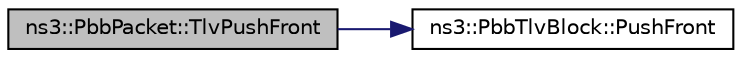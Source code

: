 digraph "ns3::PbbPacket::TlvPushFront"
{
 // LATEX_PDF_SIZE
  edge [fontname="Helvetica",fontsize="10",labelfontname="Helvetica",labelfontsize="10"];
  node [fontname="Helvetica",fontsize="10",shape=record];
  rankdir="LR";
  Node1 [label="ns3::PbbPacket::TlvPushFront",height=0.2,width=0.4,color="black", fillcolor="grey75", style="filled", fontcolor="black",tooltip="Prepends a packet TLV to the front of this packet."];
  Node1 -> Node2 [color="midnightblue",fontsize="10",style="solid",fontname="Helvetica"];
  Node2 [label="ns3::PbbTlvBlock::PushFront",height=0.2,width=0.4,color="black", fillcolor="white", style="filled",URL="$classns3_1_1_pbb_tlv_block.html#a3c4e94e21f6075a3268de8bc1ccc5708",tooltip="Prepends a TLV to the front of this block."];
}
